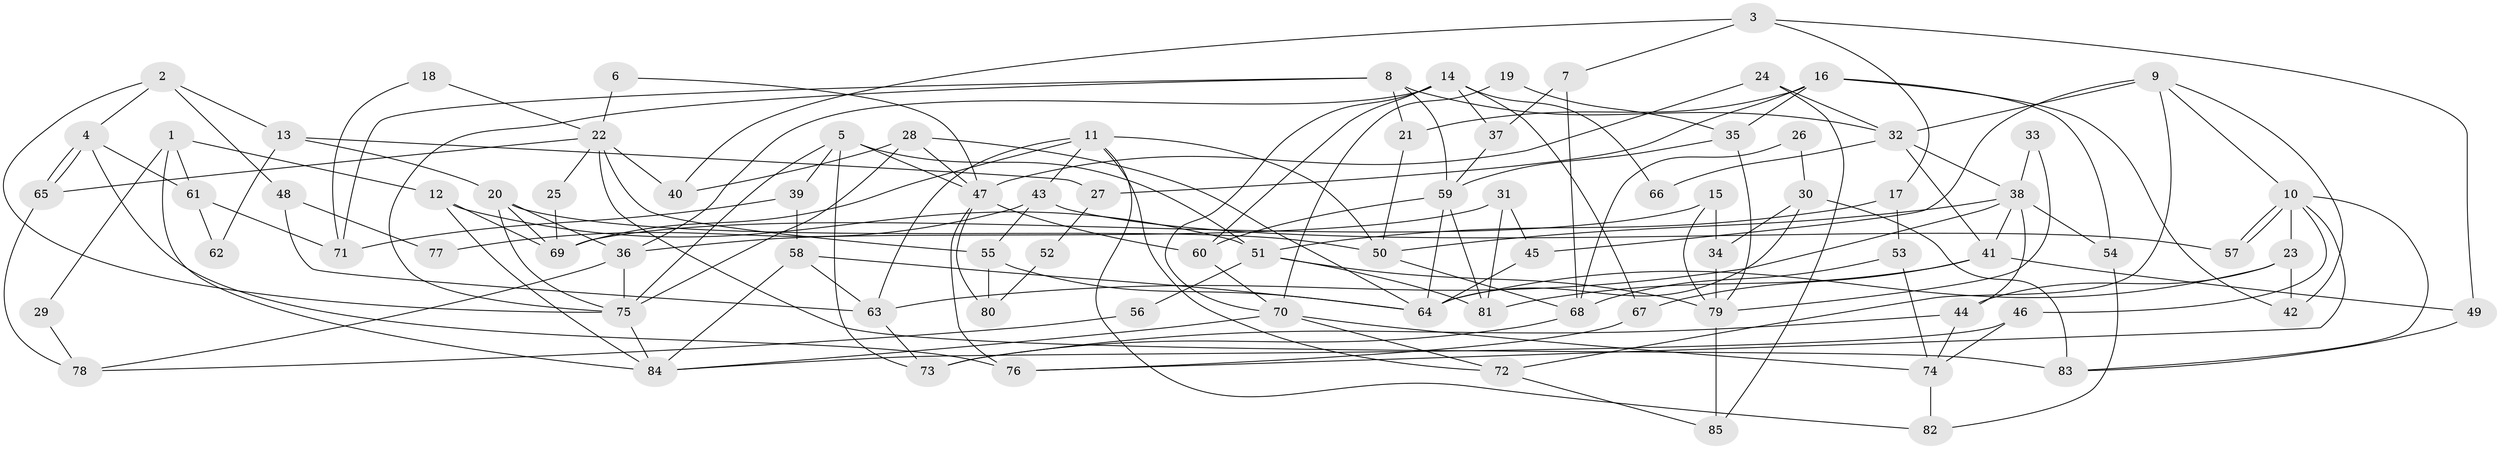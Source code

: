 // Generated by graph-tools (version 1.1) at 2025/49/03/09/25 04:49:38]
// undirected, 85 vertices, 170 edges
graph export_dot {
graph [start="1"]
  node [color=gray90,style=filled];
  1;
  2;
  3;
  4;
  5;
  6;
  7;
  8;
  9;
  10;
  11;
  12;
  13;
  14;
  15;
  16;
  17;
  18;
  19;
  20;
  21;
  22;
  23;
  24;
  25;
  26;
  27;
  28;
  29;
  30;
  31;
  32;
  33;
  34;
  35;
  36;
  37;
  38;
  39;
  40;
  41;
  42;
  43;
  44;
  45;
  46;
  47;
  48;
  49;
  50;
  51;
  52;
  53;
  54;
  55;
  56;
  57;
  58;
  59;
  60;
  61;
  62;
  63;
  64;
  65;
  66;
  67;
  68;
  69;
  70;
  71;
  72;
  73;
  74;
  75;
  76;
  77;
  78;
  79;
  80;
  81;
  82;
  83;
  84;
  85;
  1 -- 61;
  1 -- 12;
  1 -- 29;
  1 -- 84;
  2 -- 75;
  2 -- 4;
  2 -- 13;
  2 -- 48;
  3 -- 7;
  3 -- 17;
  3 -- 40;
  3 -- 49;
  4 -- 76;
  4 -- 65;
  4 -- 65;
  4 -- 61;
  5 -- 73;
  5 -- 51;
  5 -- 39;
  5 -- 47;
  5 -- 75;
  6 -- 22;
  6 -- 47;
  7 -- 68;
  7 -- 37;
  8 -- 59;
  8 -- 32;
  8 -- 21;
  8 -- 71;
  8 -- 75;
  9 -- 42;
  9 -- 10;
  9 -- 32;
  9 -- 45;
  9 -- 72;
  10 -- 57;
  10 -- 57;
  10 -- 76;
  10 -- 23;
  10 -- 46;
  10 -- 83;
  11 -- 50;
  11 -- 72;
  11 -- 43;
  11 -- 63;
  11 -- 69;
  11 -- 82;
  12 -- 69;
  12 -- 84;
  12 -- 51;
  13 -- 20;
  13 -- 27;
  13 -- 62;
  14 -- 36;
  14 -- 60;
  14 -- 37;
  14 -- 66;
  14 -- 67;
  14 -- 70;
  15 -- 34;
  15 -- 69;
  15 -- 79;
  16 -- 35;
  16 -- 54;
  16 -- 21;
  16 -- 27;
  16 -- 42;
  17 -- 53;
  17 -- 51;
  18 -- 71;
  18 -- 22;
  19 -- 35;
  19 -- 70;
  20 -- 50;
  20 -- 75;
  20 -- 36;
  20 -- 69;
  21 -- 50;
  22 -- 40;
  22 -- 83;
  22 -- 25;
  22 -- 55;
  22 -- 65;
  23 -- 44;
  23 -- 42;
  23 -- 64;
  24 -- 47;
  24 -- 85;
  24 -- 32;
  25 -- 69;
  26 -- 30;
  26 -- 68;
  27 -- 52;
  28 -- 47;
  28 -- 75;
  28 -- 40;
  28 -- 64;
  29 -- 78;
  30 -- 83;
  30 -- 64;
  30 -- 34;
  31 -- 36;
  31 -- 45;
  31 -- 81;
  32 -- 38;
  32 -- 41;
  32 -- 66;
  33 -- 38;
  33 -- 79;
  34 -- 79;
  35 -- 59;
  35 -- 79;
  36 -- 75;
  36 -- 78;
  37 -- 59;
  38 -- 63;
  38 -- 41;
  38 -- 44;
  38 -- 50;
  38 -- 54;
  39 -- 58;
  39 -- 71;
  41 -- 49;
  41 -- 67;
  41 -- 81;
  43 -- 55;
  43 -- 57;
  43 -- 77;
  44 -- 74;
  44 -- 73;
  45 -- 64;
  46 -- 84;
  46 -- 74;
  47 -- 60;
  47 -- 76;
  47 -- 80;
  48 -- 63;
  48 -- 77;
  49 -- 83;
  50 -- 68;
  51 -- 81;
  51 -- 56;
  51 -- 79;
  52 -- 80;
  53 -- 74;
  53 -- 68;
  54 -- 82;
  55 -- 64;
  55 -- 80;
  56 -- 78;
  58 -- 84;
  58 -- 64;
  58 -- 63;
  59 -- 81;
  59 -- 64;
  59 -- 60;
  60 -- 70;
  61 -- 71;
  61 -- 62;
  63 -- 73;
  65 -- 78;
  67 -- 76;
  68 -- 73;
  70 -- 84;
  70 -- 72;
  70 -- 74;
  72 -- 85;
  74 -- 82;
  75 -- 84;
  79 -- 85;
}
